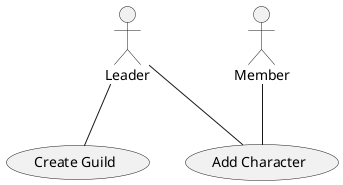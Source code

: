 @startuml
actor Leader
actor Member

usecase "Create Guild" as UC1
usecase "Add Character" as UC3

Leader -- UC1
Leader -- UC3
Member -- UC3
@enduml